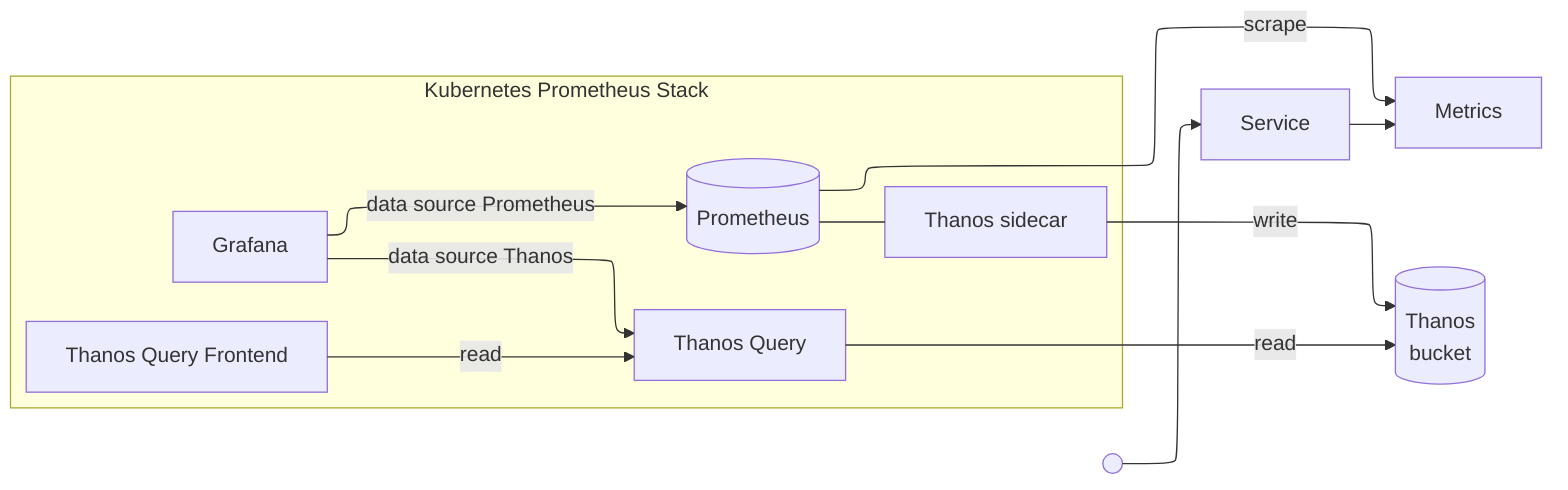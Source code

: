 %%{init: {"flowchart": {"defaultRenderer": "elk"}} }%%
flowchart LR
  Z(( ))
  S[Service]
  M[Metrics]

  subgraph "Kubernetes Prometheus Stack"
  P[(Prometheus)]
  G[Grafana]
  T[Thanos sidecar]
  Q[Thanos Query]
  F[Thanos Query Frontend]
  end

  Z --> S --> M
  B[(Thanos<br/>bucket)]
  P --- T
  G -->|data source Prometheus|P
  T -->|write|B
  Q -->|read|B
  F -->|read|Q
  G -->|data source Thanos|Q
  P -->|scrape|M